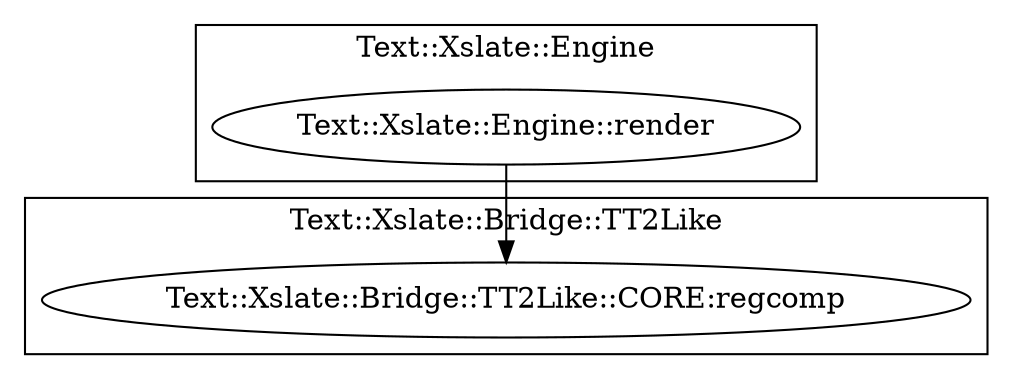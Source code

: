 digraph {
graph [overlap=false]
subgraph cluster_Text_Xslate_Bridge_TT2Like {
	label="Text::Xslate::Bridge::TT2Like";
	"Text::Xslate::Bridge::TT2Like::CORE:regcomp";
}
subgraph cluster_Text_Xslate_Engine {
	label="Text::Xslate::Engine";
	"Text::Xslate::Engine::render";
}
"Text::Xslate::Engine::render" -> "Text::Xslate::Bridge::TT2Like::CORE:regcomp";
}

